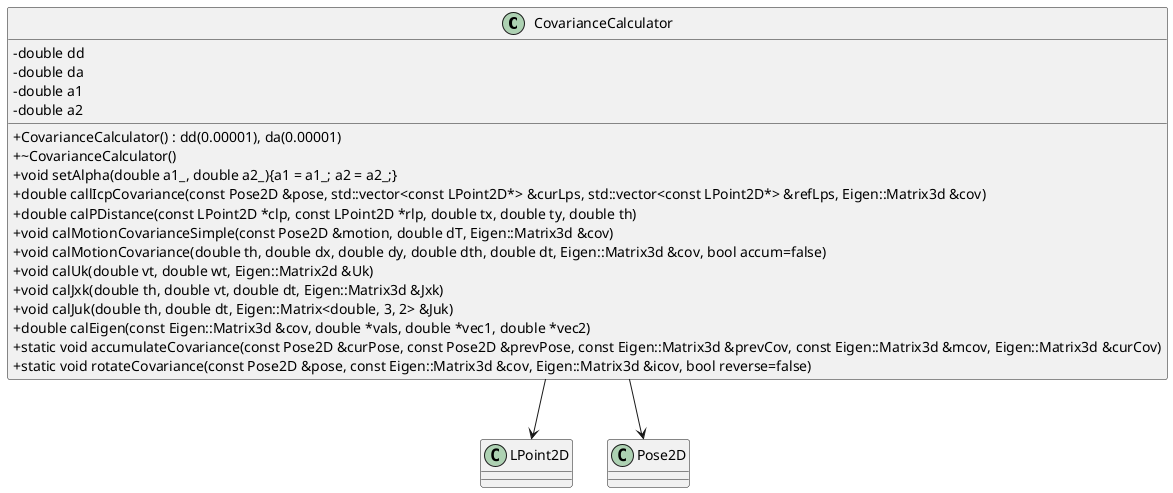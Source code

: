 @startuml

skinparam classAttributeIconSize 0

class CovarianceCalculator
{
    - double dd
    - double da
    - double a1
    - double a2
    + CovarianceCalculator() : dd(0.00001), da(0.00001)
    + ~CovarianceCalculator()
    + void setAlpha(double a1_, double a2_){a1 = a1_; a2 = a2_;}
    + double callIcpCovariance(const Pose2D &pose, std::vector<const LPoint2D*> &curLps, std::vector<const LPoint2D*> &refLps, Eigen::Matrix3d &cov)
    + double calPDistance(const LPoint2D *clp, const LPoint2D *rlp, double tx, double ty, double th)
    + void calMotionCovarianceSimple(const Pose2D &motion, double dT, Eigen::Matrix3d &cov)
    + void calMotionCovariance(double th, double dx, double dy, double dth, double dt, Eigen::Matrix3d &cov, bool accum=false)
    + void calUk(double vt, double wt, Eigen::Matrix2d &Uk)
    + void calJxk(double th, double vt, double dt, Eigen::Matrix3d &Jxk)
    + void calJuk(double th, double dt, Eigen::Matrix<double, 3, 2> &Juk)
    + double calEigen(const Eigen::Matrix3d &cov, double *vals, double *vec1, double *vec2)
    + static void accumulateCovariance(const Pose2D &curPose, const Pose2D &prevPose, const Eigen::Matrix3d &prevCov, const Eigen::Matrix3d &mcov, Eigen::Matrix3d &curCov)
    + static void rotateCovariance(const Pose2D &pose, const Eigen::Matrix3d &cov, Eigen::Matrix3d &icov, bool reverse=false)
}

CovarianceCalculator --> LPoint2D
CovarianceCalculator --> Pose2D

@enduml